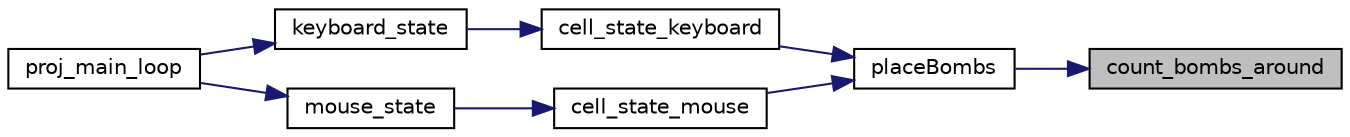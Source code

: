 digraph "count_bombs_around"
{
 // LATEX_PDF_SIZE
  edge [fontname="Helvetica",fontsize="10",labelfontname="Helvetica",labelfontsize="10"];
  node [fontname="Helvetica",fontsize="10",shape=record];
  rankdir="RL";
  Node1 [label="count_bombs_around",height=0.2,width=0.4,color="black", fillcolor="grey75", style="filled", fontcolor="black",tooltip="Counts the number of bombs around a given cell."];
  Node1 -> Node2 [dir="back",color="midnightblue",fontsize="10",style="solid"];
  Node2 [label="placeBombs",height=0.2,width=0.4,color="black", fillcolor="white", style="filled",URL="$game_8c.html#a6d7eac2de334af037d6647e6d5659a0f",tooltip="Places bombs randomly on the grid."];
  Node2 -> Node3 [dir="back",color="midnightblue",fontsize="10",style="solid"];
  Node3 [label="cell_state_keyboard",height=0.2,width=0.4,color="black", fillcolor="white", style="filled",URL="$state_8c.html#a14575ad012aa8dfb26d627e6c1f200f0",tooltip="Handles keyboard input for cell selection and interaction."];
  Node3 -> Node4 [dir="back",color="midnightblue",fontsize="10",style="solid"];
  Node4 [label="keyboard_state",height=0.2,width=0.4,color="black", fillcolor="white", style="filled",URL="$state_8c.html#a85a5a00216c3c664ad37836286e09be6",tooltip="Handles keyboard input and updates the game state accordingly."];
  Node4 -> Node5 [dir="back",color="midnightblue",fontsize="10",style="solid"];
  Node5 [label="proj_main_loop",height=0.2,width=0.4,color="black", fillcolor="white", style="filled",URL="$main_8c.html#a2a16f651eccbd248e1ad3b3b924b143b",tooltip=" "];
  Node2 -> Node6 [dir="back",color="midnightblue",fontsize="10",style="solid"];
  Node6 [label="cell_state_mouse",height=0.2,width=0.4,color="black", fillcolor="white", style="filled",URL="$state_8c.html#adb2d47d83be7d90be9b4bb9cb9472bb0",tooltip="Handles mouse input for cell selection and interaction."];
  Node6 -> Node7 [dir="back",color="midnightblue",fontsize="10",style="solid"];
  Node7 [label="mouse_state",height=0.2,width=0.4,color="black", fillcolor="white", style="filled",URL="$state_8c.html#aef2e501a29ca47dd1826c6b2c0ebe666",tooltip="Handles mouse input and updates the game state accordingly."];
  Node7 -> Node5 [dir="back",color="midnightblue",fontsize="10",style="solid"];
}
